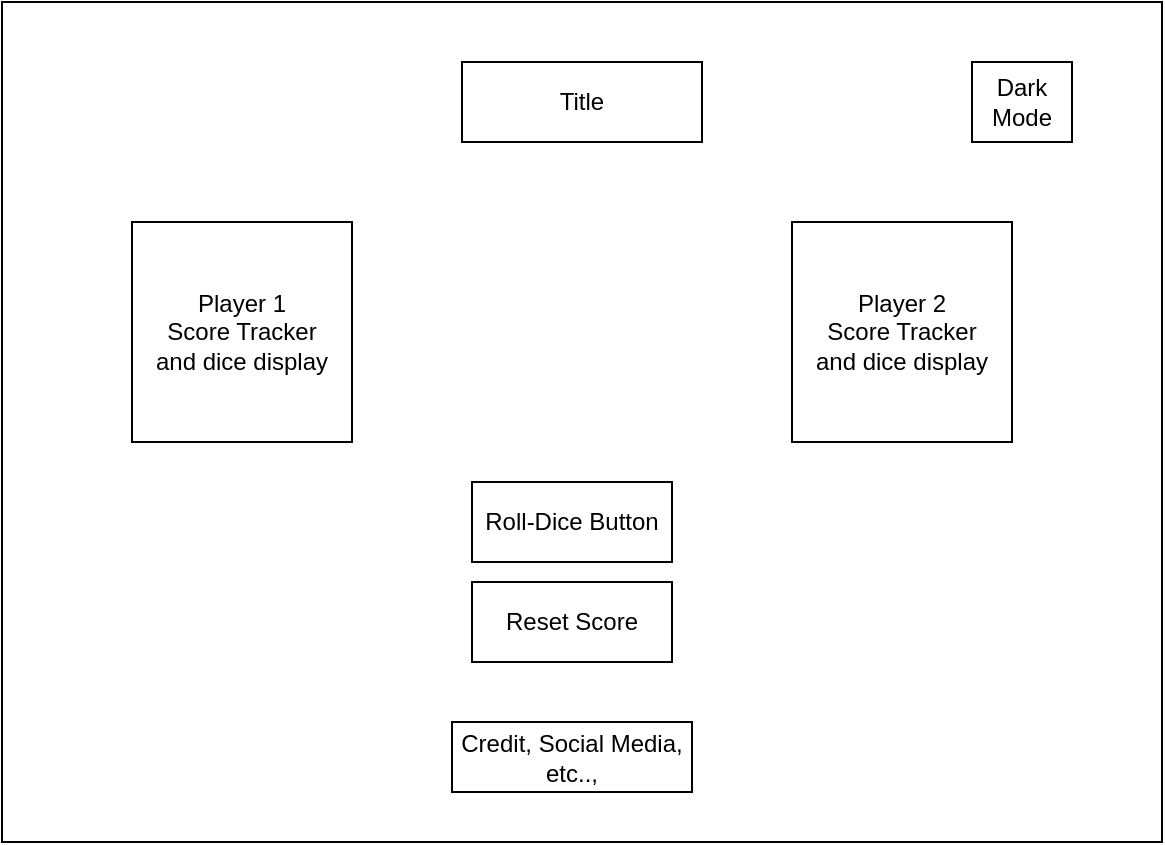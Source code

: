 <mxfile version="22.1.22" type="device">
  <diagram name="Page-1" id="0WtD6uzMAQrt6QQUO8gu">
    <mxGraphModel dx="954" dy="2300" grid="1" gridSize="10" guides="1" tooltips="1" connect="1" arrows="1" fold="1" page="1" pageScale="1" pageWidth="850" pageHeight="1100" math="0" shadow="0">
      <root>
        <mxCell id="0" />
        <mxCell id="1" parent="0" />
        <mxCell id="Q_86VK8ydC5ywKCQPrLK-2" value="" style="rounded=0;whiteSpace=wrap;html=1;" vertex="1" parent="1">
          <mxGeometry x="135" y="40" width="580" height="420" as="geometry" />
        </mxCell>
        <mxCell id="Q_86VK8ydC5ywKCQPrLK-4" value="Title" style="rounded=0;whiteSpace=wrap;html=1;" vertex="1" parent="1">
          <mxGeometry x="365" y="70" width="120" height="40" as="geometry" />
        </mxCell>
        <mxCell id="Q_86VK8ydC5ywKCQPrLK-5" value="Player 1&lt;br&gt;Score Tracker&lt;br&gt;and dice display" style="whiteSpace=wrap;html=1;aspect=fixed;" vertex="1" parent="1">
          <mxGeometry x="200" y="150" width="110" height="110" as="geometry" />
        </mxCell>
        <mxCell id="Q_86VK8ydC5ywKCQPrLK-6" value="Player 2&lt;br&gt;Score Tracker&lt;br&gt;and dice display" style="whiteSpace=wrap;html=1;aspect=fixed;" vertex="1" parent="1">
          <mxGeometry x="530" y="150" width="110" height="110" as="geometry" />
        </mxCell>
        <mxCell id="Q_86VK8ydC5ywKCQPrLK-7" value="Dark Mode" style="rounded=0;whiteSpace=wrap;html=1;" vertex="1" parent="1">
          <mxGeometry x="620" y="70" width="50" height="40" as="geometry" />
        </mxCell>
        <mxCell id="Q_86VK8ydC5ywKCQPrLK-8" value="Credit, Social Media, etc..," style="rounded=0;whiteSpace=wrap;html=1;" vertex="1" parent="1">
          <mxGeometry x="360" y="400" width="120" height="35" as="geometry" />
        </mxCell>
        <mxCell id="Q_86VK8ydC5ywKCQPrLK-9" value="Roll-Dice Button" style="rounded=0;whiteSpace=wrap;html=1;" vertex="1" parent="1">
          <mxGeometry x="370" y="280" width="100" height="40" as="geometry" />
        </mxCell>
        <mxCell id="Q_86VK8ydC5ywKCQPrLK-11" value="Reset Score" style="rounded=0;whiteSpace=wrap;html=1;" vertex="1" parent="1">
          <mxGeometry x="370" y="330" width="100" height="40" as="geometry" />
        </mxCell>
      </root>
    </mxGraphModel>
  </diagram>
</mxfile>
